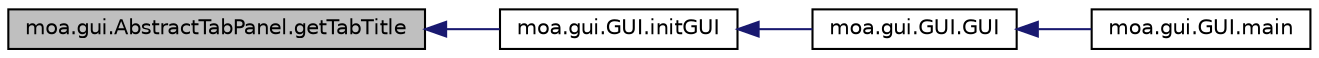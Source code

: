 digraph G
{
  edge [fontname="Helvetica",fontsize="10",labelfontname="Helvetica",labelfontsize="10"];
  node [fontname="Helvetica",fontsize="10",shape=record];
  rankdir=LR;
  Node1 [label="moa.gui.AbstractTabPanel.getTabTitle",height=0.2,width=0.4,color="black", fillcolor="grey75", style="filled" fontcolor="black"];
  Node1 -> Node2 [dir=back,color="midnightblue",fontsize="10",style="solid",fontname="Helvetica"];
  Node2 [label="moa.gui.GUI.initGUI",height=0.2,width=0.4,color="black", fillcolor="white", style="filled",URL="$classmoa_1_1gui_1_1GUI.html#a3b3d8d4cde2247e15107ff97135e294e"];
  Node2 -> Node3 [dir=back,color="midnightblue",fontsize="10",style="solid",fontname="Helvetica"];
  Node3 [label="moa.gui.GUI.GUI",height=0.2,width=0.4,color="black", fillcolor="white", style="filled",URL="$classmoa_1_1gui_1_1GUI.html#a8bb8936f227cf63ce162cc609f84582d"];
  Node3 -> Node4 [dir=back,color="midnightblue",fontsize="10",style="solid",fontname="Helvetica"];
  Node4 [label="moa.gui.GUI.main",height=0.2,width=0.4,color="black", fillcolor="white", style="filled",URL="$classmoa_1_1gui_1_1GUI.html#ae756d627064562810d8a9170a31e8fb5"];
}
